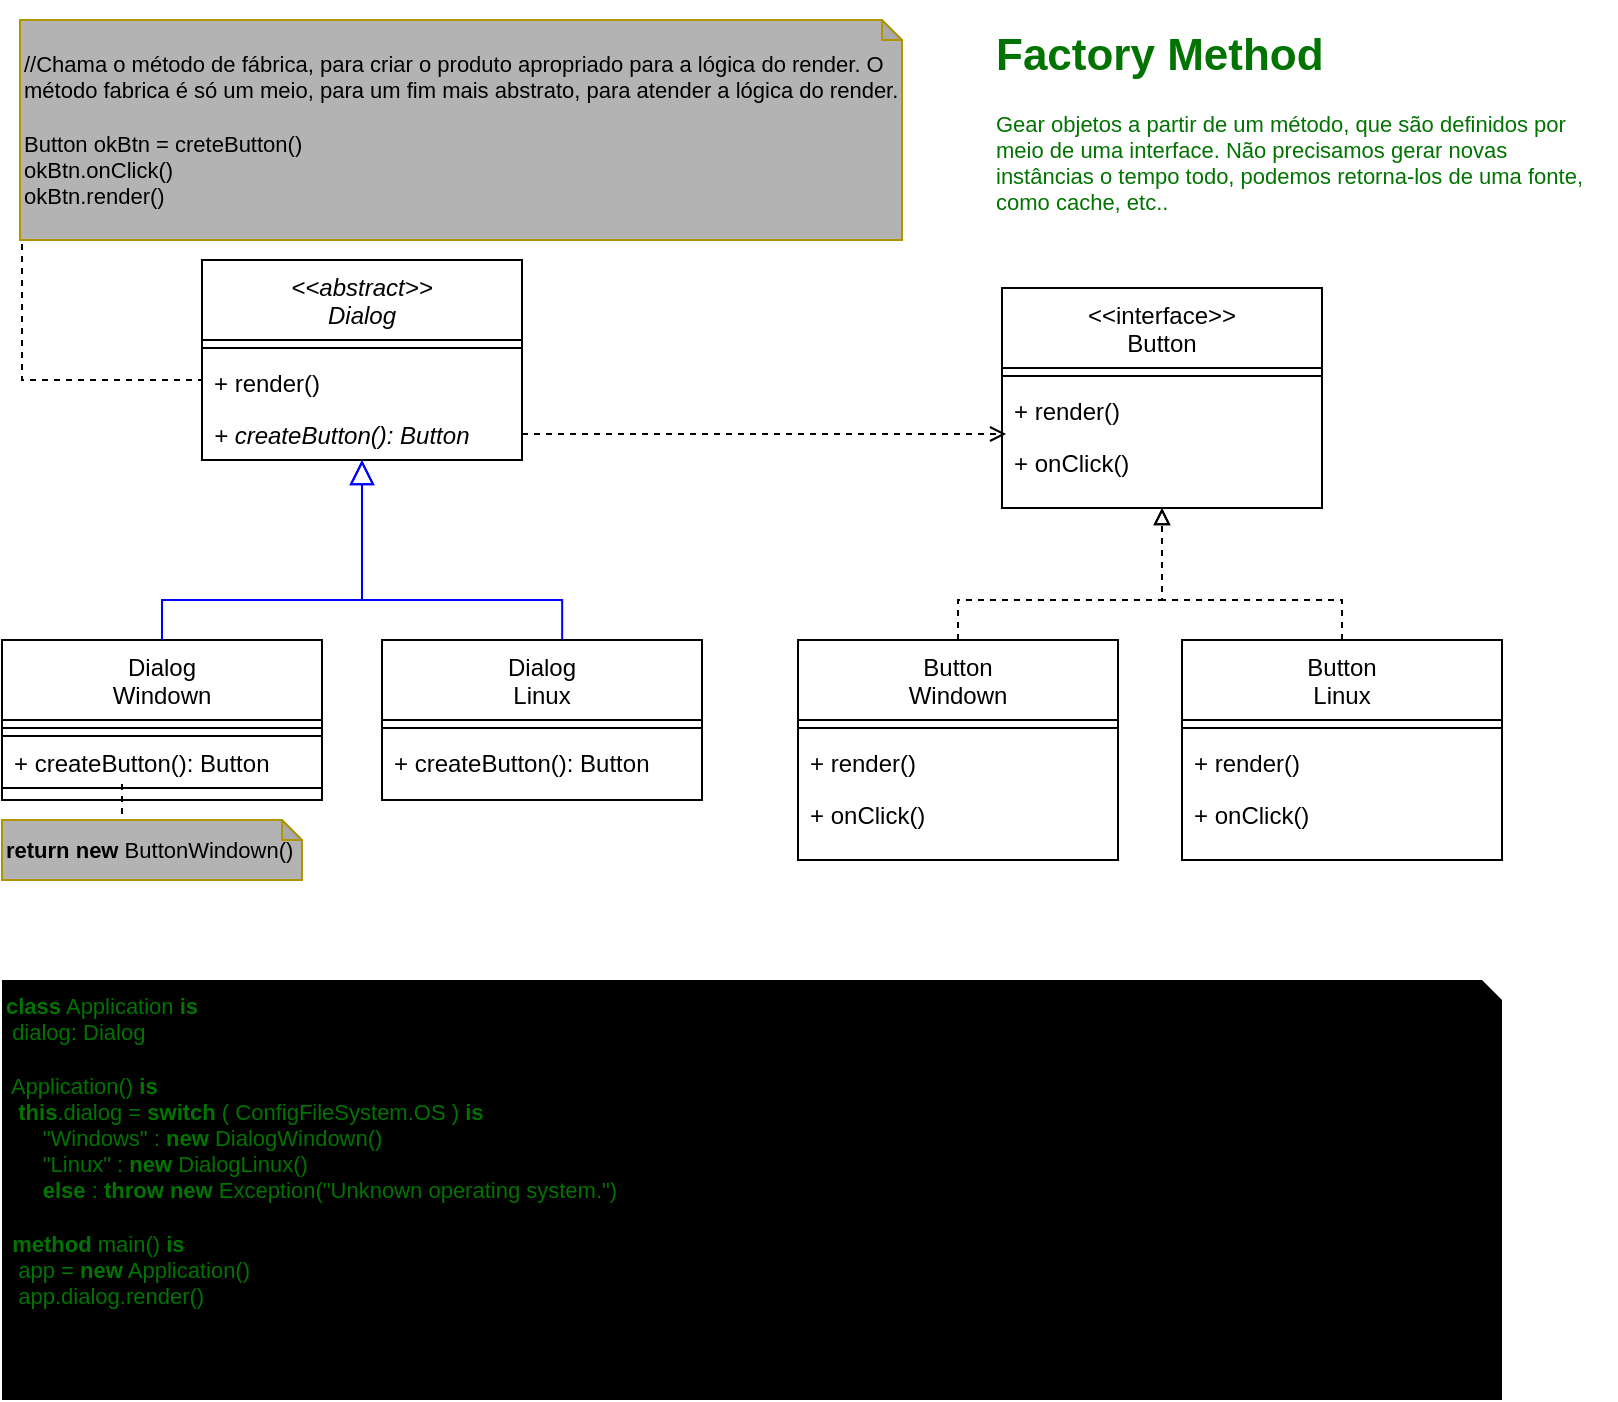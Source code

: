 <mxfile version="20.5.2" type="github" pages="3">
  <diagram id="C5RBs43oDa-KdzZeNtuy" name="Factory Method">
    <mxGraphModel dx="782" dy="1653" grid="1" gridSize="10" guides="1" tooltips="1" connect="1" arrows="1" fold="1" page="1" pageScale="1" pageWidth="827" pageHeight="1169" math="0" shadow="0">
      <root>
        <mxCell id="WIyWlLk6GJQsqaUBKTNV-0" />
        <mxCell id="WIyWlLk6GJQsqaUBKTNV-1" parent="WIyWlLk6GJQsqaUBKTNV-0" />
        <mxCell id="zkfFHV4jXpPFQw0GAbJ--0" value="&lt;&lt;abstract&gt;&gt;&#xa;Dialog" style="swimlane;fontStyle=2;align=center;verticalAlign=top;childLayout=stackLayout;horizontal=1;startSize=40;horizontalStack=0;resizeParent=1;resizeLast=0;collapsible=1;marginBottom=0;rounded=0;shadow=0;strokeWidth=1;fontColor=#000000;strokeColor=#000000;" parent="WIyWlLk6GJQsqaUBKTNV-1" vertex="1">
          <mxGeometry x="120" y="120" width="160" height="100" as="geometry">
            <mxRectangle x="230" y="140" width="160" height="26" as="alternateBounds" />
          </mxGeometry>
        </mxCell>
        <mxCell id="zkfFHV4jXpPFQw0GAbJ--4" value="" style="line;html=1;strokeWidth=1;align=left;verticalAlign=middle;spacingTop=-1;spacingLeft=3;spacingRight=3;rotatable=0;labelPosition=right;points=[];portConstraint=eastwest;fontColor=#000000;strokeColor=#000000;" parent="zkfFHV4jXpPFQw0GAbJ--0" vertex="1">
          <mxGeometry y="40" width="160" height="8" as="geometry" />
        </mxCell>
        <mxCell id="zkfFHV4jXpPFQw0GAbJ--5" value="+ render()" style="text;align=left;verticalAlign=top;spacingLeft=4;spacingRight=4;overflow=hidden;rotatable=0;points=[[0,0.5],[1,0.5]];portConstraint=eastwest;fontColor=#000000;" parent="zkfFHV4jXpPFQw0GAbJ--0" vertex="1">
          <mxGeometry y="48" width="160" height="26" as="geometry" />
        </mxCell>
        <mxCell id="k-C3hMUkvCa6fPTuD9LT-3" value="+ createButton(): Button" style="text;align=left;verticalAlign=top;spacingLeft=4;spacingRight=4;overflow=hidden;rotatable=0;points=[[0,0.5],[1,0.5]];portConstraint=eastwest;fontStyle=2;fontColor=#000000;" parent="zkfFHV4jXpPFQw0GAbJ--0" vertex="1">
          <mxGeometry y="74" width="160" height="26" as="geometry" />
        </mxCell>
        <mxCell id="zkfFHV4jXpPFQw0GAbJ--6" value="Dialog&#xa;Windown" style="swimlane;fontStyle=0;align=center;verticalAlign=top;childLayout=stackLayout;horizontal=1;startSize=40;horizontalStack=0;resizeParent=1;resizeLast=0;collapsible=1;marginBottom=0;rounded=0;shadow=0;strokeWidth=1;strokeColor=#000000;fontColor=#000000;" parent="WIyWlLk6GJQsqaUBKTNV-1" vertex="1">
          <mxGeometry x="20" y="310" width="160" height="80" as="geometry">
            <mxRectangle x="130" y="380" width="160" height="26" as="alternateBounds" />
          </mxGeometry>
        </mxCell>
        <mxCell id="zkfFHV4jXpPFQw0GAbJ--9" value="" style="line;html=1;strokeWidth=1;align=left;verticalAlign=middle;spacingTop=-1;spacingLeft=3;spacingRight=3;rotatable=0;labelPosition=right;points=[];portConstraint=eastwest;strokeColor=#000000;" parent="zkfFHV4jXpPFQw0GAbJ--6" vertex="1">
          <mxGeometry y="40" width="160" height="8" as="geometry" />
        </mxCell>
        <mxCell id="zkfFHV4jXpPFQw0GAbJ--11" value="+ createButton(): Button" style="text;align=left;verticalAlign=top;spacingLeft=4;spacingRight=4;overflow=hidden;rotatable=0;points=[[0,0.5],[1,0.5]];portConstraint=eastwest;strokeColor=#000000;fontColor=#000000;" parent="zkfFHV4jXpPFQw0GAbJ--6" vertex="1">
          <mxGeometry y="48" width="160" height="26" as="geometry" />
        </mxCell>
        <mxCell id="zkfFHV4jXpPFQw0GAbJ--12" value="" style="endArrow=block;endSize=10;endFill=0;shadow=0;strokeWidth=1;rounded=0;edgeStyle=elbowEdgeStyle;elbow=vertical;exitX=0.5;exitY=0;exitDx=0;exitDy=0;entryX=0.5;entryY=1;entryDx=0;entryDy=0;strokeColor=#0000FF;" parent="WIyWlLk6GJQsqaUBKTNV-1" source="zkfFHV4jXpPFQw0GAbJ--6" target="zkfFHV4jXpPFQw0GAbJ--0" edge="1">
          <mxGeometry width="160" relative="1" as="geometry">
            <mxPoint x="100" y="280" as="sourcePoint" />
            <mxPoint x="150" y="250" as="targetPoint" />
            <Array as="points">
              <mxPoint x="150" y="290" />
            </Array>
          </mxGeometry>
        </mxCell>
        <mxCell id="zkfFHV4jXpPFQw0GAbJ--16" value="" style="endArrow=block;endSize=10;endFill=0;shadow=0;strokeWidth=1;rounded=0;edgeStyle=elbowEdgeStyle;elbow=vertical;exitX=0.563;exitY=0;exitDx=0;exitDy=0;exitPerimeter=0;entryX=0.5;entryY=1;entryDx=0;entryDy=0;strokeColor=#0000FF;" parent="WIyWlLk6GJQsqaUBKTNV-1" source="k-C3hMUkvCa6fPTuD9LT-14" target="zkfFHV4jXpPFQw0GAbJ--0" edge="1">
          <mxGeometry width="160" relative="1" as="geometry">
            <mxPoint x="300" y="360" as="sourcePoint" />
            <mxPoint x="200" y="271" as="targetPoint" />
            <Array as="points">
              <mxPoint x="240" y="290" />
            </Array>
          </mxGeometry>
        </mxCell>
        <mxCell id="k-C3hMUkvCa6fPTuD9LT-8" value="" style="edgeStyle=orthogonalEdgeStyle;rounded=0;orthogonalLoop=1;jettySize=auto;html=1;dashed=1;endArrow=block;endFill=0;entryX=0.5;entryY=1;entryDx=0;entryDy=0;exitX=0.5;exitY=0;exitDx=0;exitDy=0;" parent="WIyWlLk6GJQsqaUBKTNV-1" source="k-C3hMUkvCa6fPTuD9LT-4" target="zkfFHV4jXpPFQw0GAbJ--17" edge="1">
          <mxGeometry relative="1" as="geometry">
            <Array as="points">
              <mxPoint x="498" y="290" />
              <mxPoint x="600" y="290" />
            </Array>
          </mxGeometry>
        </mxCell>
        <mxCell id="zkfFHV4jXpPFQw0GAbJ--17" value="&lt;&lt;interface&gt;&gt;&#xa;Button" style="swimlane;fontStyle=0;align=center;verticalAlign=top;childLayout=stackLayout;horizontal=1;startSize=40;horizontalStack=0;resizeParent=1;resizeLast=0;collapsible=1;marginBottom=0;rounded=0;shadow=0;strokeWidth=1;" parent="WIyWlLk6GJQsqaUBKTNV-1" vertex="1">
          <mxGeometry x="520" y="134" width="160" height="110" as="geometry">
            <mxRectangle x="550" y="140" width="160" height="26" as="alternateBounds" />
          </mxGeometry>
        </mxCell>
        <mxCell id="zkfFHV4jXpPFQw0GAbJ--23" value="" style="line;html=1;strokeWidth=1;align=left;verticalAlign=middle;spacingTop=-1;spacingLeft=3;spacingRight=3;rotatable=0;labelPosition=right;points=[];portConstraint=eastwest;" parent="zkfFHV4jXpPFQw0GAbJ--17" vertex="1">
          <mxGeometry y="40" width="160" height="8" as="geometry" />
        </mxCell>
        <mxCell id="zkfFHV4jXpPFQw0GAbJ--24" value="+ render()" style="text;align=left;verticalAlign=top;spacingLeft=4;spacingRight=4;overflow=hidden;rotatable=0;points=[[0,0.5],[1,0.5]];portConstraint=eastwest;" parent="zkfFHV4jXpPFQw0GAbJ--17" vertex="1">
          <mxGeometry y="48" width="160" height="26" as="geometry" />
        </mxCell>
        <mxCell id="zkfFHV4jXpPFQw0GAbJ--25" value="+ onClick()" style="text;align=left;verticalAlign=top;spacingLeft=4;spacingRight=4;overflow=hidden;rotatable=0;points=[[0,0.5],[1,0.5]];portConstraint=eastwest;" parent="zkfFHV4jXpPFQw0GAbJ--17" vertex="1">
          <mxGeometry y="74" width="160" height="26" as="geometry" />
        </mxCell>
        <mxCell id="zkfFHV4jXpPFQw0GAbJ--26" value="" style="endArrow=open;shadow=0;strokeWidth=1;rounded=0;endFill=1;edgeStyle=elbowEdgeStyle;elbow=vertical;dashed=1;exitX=1;exitY=0.5;exitDx=0;exitDy=0;entryX=0.013;entryY=0.962;entryDx=0;entryDy=0;entryPerimeter=0;" parent="WIyWlLk6GJQsqaUBKTNV-1" source="k-C3hMUkvCa6fPTuD9LT-3" target="zkfFHV4jXpPFQw0GAbJ--24" edge="1">
          <mxGeometry x="0.5" y="41" relative="1" as="geometry">
            <mxPoint x="350" y="180" as="sourcePoint" />
            <mxPoint x="470" y="210" as="targetPoint" />
            <mxPoint x="-40" y="32" as="offset" />
            <Array as="points">
              <mxPoint x="390" y="207" />
            </Array>
          </mxGeometry>
        </mxCell>
        <mxCell id="k-C3hMUkvCa6fPTuD9LT-4" value="Button&#xa;Windown" style="swimlane;fontStyle=0;align=center;verticalAlign=top;childLayout=stackLayout;horizontal=1;startSize=40;horizontalStack=0;resizeParent=1;resizeLast=0;collapsible=1;marginBottom=0;rounded=0;shadow=0;strokeWidth=1;" parent="WIyWlLk6GJQsqaUBKTNV-1" vertex="1">
          <mxGeometry x="418" y="310" width="160" height="110" as="geometry">
            <mxRectangle x="550" y="140" width="160" height="26" as="alternateBounds" />
          </mxGeometry>
        </mxCell>
        <mxCell id="k-C3hMUkvCa6fPTuD9LT-5" value="" style="line;html=1;strokeWidth=1;align=left;verticalAlign=middle;spacingTop=-1;spacingLeft=3;spacingRight=3;rotatable=0;labelPosition=right;points=[];portConstraint=eastwest;" parent="k-C3hMUkvCa6fPTuD9LT-4" vertex="1">
          <mxGeometry y="40" width="160" height="8" as="geometry" />
        </mxCell>
        <mxCell id="k-C3hMUkvCa6fPTuD9LT-6" value="+ render()" style="text;align=left;verticalAlign=top;spacingLeft=4;spacingRight=4;overflow=hidden;rotatable=0;points=[[0,0.5],[1,0.5]];portConstraint=eastwest;" parent="k-C3hMUkvCa6fPTuD9LT-4" vertex="1">
          <mxGeometry y="48" width="160" height="26" as="geometry" />
        </mxCell>
        <mxCell id="k-C3hMUkvCa6fPTuD9LT-7" value="+ onClick()" style="text;align=left;verticalAlign=top;spacingLeft=4;spacingRight=4;overflow=hidden;rotatable=0;points=[[0,0.5],[1,0.5]];portConstraint=eastwest;" parent="k-C3hMUkvCa6fPTuD9LT-4" vertex="1">
          <mxGeometry y="74" width="160" height="26" as="geometry" />
        </mxCell>
        <mxCell id="k-C3hMUkvCa6fPTuD9LT-13" style="edgeStyle=orthogonalEdgeStyle;rounded=0;orthogonalLoop=1;jettySize=auto;html=1;entryX=0.5;entryY=1;entryDx=0;entryDy=0;dashed=1;endArrow=block;endFill=0;" parent="WIyWlLk6GJQsqaUBKTNV-1" source="k-C3hMUkvCa6fPTuD9LT-9" target="zkfFHV4jXpPFQw0GAbJ--17" edge="1">
          <mxGeometry relative="1" as="geometry">
            <Array as="points">
              <mxPoint x="690" y="290" />
              <mxPoint x="600" y="290" />
            </Array>
          </mxGeometry>
        </mxCell>
        <mxCell id="k-C3hMUkvCa6fPTuD9LT-9" value="Button&#xa;Linux" style="swimlane;fontStyle=0;align=center;verticalAlign=top;childLayout=stackLayout;horizontal=1;startSize=40;horizontalStack=0;resizeParent=1;resizeLast=0;collapsible=1;marginBottom=0;rounded=0;shadow=0;strokeWidth=1;" parent="WIyWlLk6GJQsqaUBKTNV-1" vertex="1">
          <mxGeometry x="610" y="310" width="160" height="110" as="geometry">
            <mxRectangle x="550" y="140" width="160" height="26" as="alternateBounds" />
          </mxGeometry>
        </mxCell>
        <mxCell id="k-C3hMUkvCa6fPTuD9LT-10" value="" style="line;html=1;strokeWidth=1;align=left;verticalAlign=middle;spacingTop=-1;spacingLeft=3;spacingRight=3;rotatable=0;labelPosition=right;points=[];portConstraint=eastwest;" parent="k-C3hMUkvCa6fPTuD9LT-9" vertex="1">
          <mxGeometry y="40" width="160" height="8" as="geometry" />
        </mxCell>
        <mxCell id="k-C3hMUkvCa6fPTuD9LT-11" value="+ render()" style="text;align=left;verticalAlign=top;spacingLeft=4;spacingRight=4;overflow=hidden;rotatable=0;points=[[0,0.5],[1,0.5]];portConstraint=eastwest;" parent="k-C3hMUkvCa6fPTuD9LT-9" vertex="1">
          <mxGeometry y="48" width="160" height="26" as="geometry" />
        </mxCell>
        <mxCell id="k-C3hMUkvCa6fPTuD9LT-12" value="+ onClick()" style="text;align=left;verticalAlign=top;spacingLeft=4;spacingRight=4;overflow=hidden;rotatable=0;points=[[0,0.5],[1,0.5]];portConstraint=eastwest;" parent="k-C3hMUkvCa6fPTuD9LT-9" vertex="1">
          <mxGeometry y="74" width="160" height="26" as="geometry" />
        </mxCell>
        <mxCell id="k-C3hMUkvCa6fPTuD9LT-14" value="Dialog&#xa;Linux" style="swimlane;fontStyle=0;align=center;verticalAlign=top;childLayout=stackLayout;horizontal=1;startSize=40;horizontalStack=0;resizeParent=1;resizeLast=0;collapsible=1;marginBottom=0;rounded=0;shadow=0;strokeWidth=1;strokeColor=#000000;fontColor=#000000;" parent="WIyWlLk6GJQsqaUBKTNV-1" vertex="1">
          <mxGeometry x="210" y="310" width="160" height="80" as="geometry">
            <mxRectangle x="130" y="380" width="160" height="26" as="alternateBounds" />
          </mxGeometry>
        </mxCell>
        <mxCell id="k-C3hMUkvCa6fPTuD9LT-15" value="" style="line;html=1;strokeWidth=1;align=left;verticalAlign=middle;spacingTop=-1;spacingLeft=3;spacingRight=3;rotatable=0;labelPosition=right;points=[];portConstraint=eastwest;strokeColor=#000000;" parent="k-C3hMUkvCa6fPTuD9LT-14" vertex="1">
          <mxGeometry y="40" width="160" height="8" as="geometry" />
        </mxCell>
        <mxCell id="k-C3hMUkvCa6fPTuD9LT-16" value="+ createButton(): Button" style="text;align=left;verticalAlign=top;spacingLeft=4;spacingRight=4;overflow=hidden;rotatable=0;points=[[0,0.5],[1,0.5]];portConstraint=eastwest;fontColor=#000000;" parent="k-C3hMUkvCa6fPTuD9LT-14" vertex="1">
          <mxGeometry y="48" width="160" height="26" as="geometry" />
        </mxCell>
        <mxCell id="4-g5KckkrZ230mikaVaq-2" style="edgeStyle=orthogonalEdgeStyle;rounded=0;orthogonalLoop=1;jettySize=auto;html=1;exitX=0.5;exitY=0;exitDx=0;exitDy=0;exitPerimeter=0;entryX=0.375;entryY=0.846;entryDx=0;entryDy=0;entryPerimeter=0;dashed=1;fontSize=11;fontColor=#F0E89C;endArrow=none;endFill=0;" parent="WIyWlLk6GJQsqaUBKTNV-1" source="4-g5KckkrZ230mikaVaq-1" target="zkfFHV4jXpPFQw0GAbJ--11" edge="1">
          <mxGeometry relative="1" as="geometry" />
        </mxCell>
        <mxCell id="4-g5KckkrZ230mikaVaq-1" value="&lt;b&gt;return&lt;/b&gt; &lt;b&gt;new&lt;/b&gt; ButtonWindown()" style="shape=note;whiteSpace=wrap;html=1;backgroundOutline=1;darkOpacity=0.05;align=left;fontSize=11;size=10;fillColor=#B3B3B3;fontColor=#000000;strokeColor=#B09500;" parent="WIyWlLk6GJQsqaUBKTNV-1" vertex="1">
          <mxGeometry x="20" y="400" width="150" height="30" as="geometry" />
        </mxCell>
        <mxCell id="4-g5KckkrZ230mikaVaq-3" value="//Chama o método de fábrica, para criar o produto apropriado para a lógica do render. O método fabrica é só um meio, para um fim mais abstrato, para atender a lógica do render.&lt;br&gt;&lt;br&gt;Button okBtn = creteButton()&lt;br&gt;okBtn.onClick()&lt;br&gt;okBtn.render()" style="shape=note;whiteSpace=wrap;html=1;backgroundOutline=1;darkOpacity=0.05;align=left;fontSize=11;size=10;fillColor=#B3B3B3;fontColor=#000000;strokeColor=#B09500;" parent="WIyWlLk6GJQsqaUBKTNV-1" vertex="1">
          <mxGeometry x="29" width="441" height="110" as="geometry" />
        </mxCell>
        <mxCell id="4-g5KckkrZ230mikaVaq-4" style="edgeStyle=orthogonalEdgeStyle;rounded=0;orthogonalLoop=1;jettySize=auto;html=1;dashed=1;fontSize=11;fontColor=#F0E89C;endArrow=none;endFill=0;entryX=0;entryY=1;entryDx=0;entryDy=0;entryPerimeter=0;exitX=0;exitY=0.5;exitDx=0;exitDy=0;" parent="WIyWlLk6GJQsqaUBKTNV-1" source="zkfFHV4jXpPFQw0GAbJ--5" target="4-g5KckkrZ230mikaVaq-3" edge="1">
          <mxGeometry relative="1" as="geometry">
            <mxPoint x="60" y="180" as="sourcePoint" />
            <mxPoint x="40" y="120" as="targetPoint" />
            <Array as="points">
              <mxPoint x="120" y="180" />
              <mxPoint x="30" y="180" />
            </Array>
          </mxGeometry>
        </mxCell>
        <mxCell id="4-g5KckkrZ230mikaVaq-5" value="&lt;font color=&quot;#007300&quot;&gt;&lt;b&gt;class&lt;/b&gt; Application &lt;b&gt;is&lt;/b&gt;&lt;br&gt;&lt;span style=&quot;white-space: pre;&quot;&gt; &lt;/span&gt;dialog: Dialog&lt;br&gt;&lt;br&gt;&lt;span style=&quot;white-space: pre;&quot;&gt; &lt;/span&gt;Application()&amp;nbsp;&lt;b&gt;is&lt;/b&gt;&lt;br&gt;&lt;span style=&quot;white-space: pre;&quot;&gt; &lt;/span&gt;&lt;span style=&quot;white-space: pre;&quot;&gt; &lt;/span&gt;&lt;b&gt;this&lt;/b&gt;.dialog = &lt;b&gt;switch&lt;/b&gt; ( ConfigFileSystem.OS ) &lt;b&gt;is&lt;/b&gt;&lt;br&gt;&lt;span style=&quot;white-space: pre;&quot;&gt; &lt;/span&gt;&lt;span style=&quot;white-space: pre;&quot;&gt; &lt;/span&gt;&lt;span style=&quot;white-space: pre;&quot;&gt; &lt;span style=&quot;white-space: pre;&quot;&gt; &lt;/span&gt;&lt;span style=&quot;white-space: pre;&quot;&gt; &lt;span style=&quot;white-space: pre;&quot;&gt; &lt;/span&gt;&lt;/span&gt;&lt;/span&gt;&quot;Windows&quot; : &lt;b&gt;new&lt;/b&gt; DialogWindown()&lt;br&gt;&lt;span style=&quot;white-space: pre;&quot;&gt; &lt;/span&gt;&lt;span style=&quot;white-space: pre;&quot;&gt; &lt;/span&gt;&lt;span style=&quot;white-space: pre;&quot;&gt; &lt;span style=&quot;white-space: pre;&quot;&gt; &lt;/span&gt;&lt;span style=&quot;white-space: pre;&quot;&gt; &lt;span style=&quot;white-space: pre;&quot;&gt; &lt;/span&gt;&lt;/span&gt;&lt;/span&gt;&quot;Linux&quot; : &lt;b&gt;new&lt;/b&gt; DialogLinux()&lt;br&gt;&lt;span style=&quot;white-space: pre;&quot;&gt; &lt;/span&gt;&lt;span style=&quot;white-space: pre;&quot;&gt; &lt;/span&gt;&lt;span style=&quot;white-space: pre;&quot;&gt; &lt;span style=&quot;white-space: pre;&quot;&gt; &lt;/span&gt;&lt;span style=&quot;white-space: pre;&quot;&gt; &lt;span style=&quot;white-space: pre;&quot;&gt; &lt;/span&gt;&lt;/span&gt;&lt;/span&gt;&lt;b&gt;else&lt;/b&gt; : &lt;b&gt;throw new&lt;/b&gt; Exception(&quot;Unknown operating system.&quot;)&lt;br&gt;&lt;span style=&quot;white-space: pre;&quot;&gt; &lt;/span&gt;&lt;br&gt;&lt;span style=&quot;white-space: pre;&quot;&gt; &lt;/span&gt;&lt;b&gt;method&lt;/b&gt; main() &lt;b&gt;is&lt;/b&gt;&lt;br&gt;&lt;span style=&quot;white-space: pre;&quot;&gt; &lt;/span&gt;&lt;span style=&quot;white-space: pre;&quot;&gt; &lt;/span&gt;app = &lt;b&gt;new&lt;/b&gt; Application()&lt;br&gt;&lt;span style=&quot;white-space: pre;&quot;&gt; &lt;/span&gt;&lt;span style=&quot;white-space: pre;&quot;&gt; &lt;/span&gt;app.dialog.render()&lt;br&gt;&lt;br&gt;&lt;/font&gt;" style="shape=note;whiteSpace=wrap;html=1;backgroundOutline=1;darkOpacity=0.05;align=left;fontSize=11;size=10;fillColor=#000000;fontColor=#000000;strokeColor=none;verticalAlign=top;" parent="WIyWlLk6GJQsqaUBKTNV-1" vertex="1">
          <mxGeometry x="20" y="480" width="750" height="210" as="geometry" />
        </mxCell>
        <mxCell id="aQSBk3LIoLAffi5T2jlN-0" value="&lt;h1&gt;Factory Method&lt;/h1&gt;&lt;p&gt;Gear objetos a partir de um método, que são definidos por meio de uma interface. Não precisamos gerar novas instâncias o tempo todo, podemos retorna-los de uma fonte, como cache, etc..&lt;/p&gt;" style="text;html=1;strokeColor=none;fillColor=none;spacing=5;spacingTop=-20;whiteSpace=wrap;overflow=hidden;rounded=0;fontSize=11;fontColor=#007300;" parent="WIyWlLk6GJQsqaUBKTNV-1" vertex="1">
          <mxGeometry x="512" width="315" height="120" as="geometry" />
        </mxCell>
      </root>
    </mxGraphModel>
  </diagram>
  <diagram id="BomtLqVlqRJRR5CAD61R" name="Abstract Factory">
    <mxGraphModel dx="1234" dy="518" grid="1" gridSize="10" guides="1" tooltips="1" connect="1" arrows="1" fold="1" page="1" pageScale="1" pageWidth="827" pageHeight="1169" math="0" shadow="0">
      <root>
        <mxCell id="0" />
        <mxCell id="1" parent="0" />
        <mxCell id="tleChEqnYoVJlQqiPh8k-5" value="" style="edgeStyle=orthogonalEdgeStyle;rounded=0;orthogonalLoop=1;jettySize=auto;html=1;dashed=1;strokeColor=#0000FF;fontSize=11;fontColor=#000000;endArrow=none;endFill=0;startArrow=block;startFill=0;" parent="1" source="zZGIEH45paqE8WZlSoHH-1" target="tleChEqnYoVJlQqiPh8k-1" edge="1">
          <mxGeometry relative="1" as="geometry" />
        </mxCell>
        <mxCell id="zZGIEH45paqE8WZlSoHH-1" value="&lt;&lt;interface&gt;&gt;&#xa;GUIFactory" style="swimlane;fontStyle=0;align=center;verticalAlign=top;childLayout=stackLayout;horizontal=1;startSize=40;horizontalStack=0;resizeParent=1;resizeLast=0;collapsible=1;marginBottom=0;rounded=0;shadow=0;strokeWidth=1;fontColor=#000000;strokeColor=#000000;" parent="1" vertex="1">
          <mxGeometry x="740" y="180" width="190" height="110" as="geometry">
            <mxRectangle x="550" y="140" width="160" height="26" as="alternateBounds" />
          </mxGeometry>
        </mxCell>
        <mxCell id="zZGIEH45paqE8WZlSoHH-2" value="" style="line;html=1;strokeWidth=1;align=left;verticalAlign=middle;spacingTop=-1;spacingLeft=3;spacingRight=3;rotatable=0;labelPosition=right;points=[];portConstraint=eastwest;strokeColor=#000000;fontColor=#000000;" parent="zZGIEH45paqE8WZlSoHH-1" vertex="1">
          <mxGeometry y="40" width="190" height="8" as="geometry" />
        </mxCell>
        <mxCell id="zZGIEH45paqE8WZlSoHH-3" value="+ createButton(): Button" style="text;align=left;verticalAlign=top;spacingLeft=4;spacingRight=4;overflow=hidden;rotatable=0;points=[[0,0.5],[1,0.5]];portConstraint=eastwest;fontColor=#000000;strokeColor=#000000;" parent="zZGIEH45paqE8WZlSoHH-1" vertex="1">
          <mxGeometry y="48" width="190" height="26" as="geometry" />
        </mxCell>
        <mxCell id="zZGIEH45paqE8WZlSoHH-4" value="+ createCheckbox(): Checkbox" style="text;align=left;verticalAlign=top;spacingLeft=4;spacingRight=4;overflow=hidden;rotatable=0;points=[[0,0.5],[1,0.5]];portConstraint=eastwest;fontColor=#000000;strokeColor=#000000;" parent="zZGIEH45paqE8WZlSoHH-1" vertex="1">
          <mxGeometry y="74" width="190" height="26" as="geometry" />
        </mxCell>
        <mxCell id="tleChEqnYoVJlQqiPh8k-1" value="WindownFactory" style="swimlane;fontStyle=0;align=center;verticalAlign=top;childLayout=stackLayout;horizontal=1;startSize=40;horizontalStack=0;resizeParent=1;resizeLast=0;collapsible=1;marginBottom=0;rounded=0;shadow=0;strokeWidth=1;strokeColor=#000000;fontColor=#000000;" parent="1" vertex="1">
          <mxGeometry x="637" y="380" width="190" height="110" as="geometry">
            <mxRectangle x="550" y="140" width="160" height="26" as="alternateBounds" />
          </mxGeometry>
        </mxCell>
        <mxCell id="tleChEqnYoVJlQqiPh8k-2" value="" style="line;html=1;strokeWidth=1;align=left;verticalAlign=middle;spacingTop=-1;spacingLeft=3;spacingRight=3;rotatable=0;labelPosition=right;points=[];portConstraint=eastwest;strokeColor=#000000;fontColor=#000000;" parent="tleChEqnYoVJlQqiPh8k-1" vertex="1">
          <mxGeometry y="40" width="190" height="8" as="geometry" />
        </mxCell>
        <mxCell id="tleChEqnYoVJlQqiPh8k-3" value="+ createButton(): Button" style="text;align=left;verticalAlign=top;spacingLeft=4;spacingRight=4;overflow=hidden;rotatable=0;points=[[0,0.5],[1,0.5]];portConstraint=eastwest;fontColor=#000000;strokeColor=#000000;" parent="tleChEqnYoVJlQqiPh8k-1" vertex="1">
          <mxGeometry y="48" width="190" height="26" as="geometry" />
        </mxCell>
        <mxCell id="tleChEqnYoVJlQqiPh8k-4" value="+ createCheckbox(): Checkbox" style="text;align=left;verticalAlign=top;spacingLeft=4;spacingRight=4;overflow=hidden;rotatable=0;points=[[0,0.5],[1,0.5]];portConstraint=eastwest;fontColor=#000000;strokeColor=#000000;" parent="tleChEqnYoVJlQqiPh8k-1" vertex="1">
          <mxGeometry y="74" width="190" height="26" as="geometry" />
        </mxCell>
        <mxCell id="tleChEqnYoVJlQqiPh8k-14" value="" style="edgeStyle=orthogonalEdgeStyle;rounded=0;orthogonalLoop=1;jettySize=auto;html=1;strokeColor=#000000;fontSize=11;fontColor=#000000;startArrow=block;startFill=0;endArrow=none;endFill=0;" parent="1" source="tleChEqnYoVJlQqiPh8k-6" target="tleChEqnYoVJlQqiPh8k-12" edge="1">
          <mxGeometry relative="1" as="geometry" />
        </mxCell>
        <mxCell id="tleChEqnYoVJlQqiPh8k-6" value="&lt;&lt;abstract&gt;&gt;&#xa;Button" style="swimlane;fontStyle=2;align=center;verticalAlign=top;childLayout=stackLayout;horizontal=1;startSize=40;horizontalStack=0;resizeParent=1;resizeLast=0;collapsible=1;marginBottom=0;rounded=0;shadow=0;strokeWidth=1;strokeColor=#000000;fontColor=#000000;" parent="1" vertex="1">
          <mxGeometry x="90" y="290" width="100" height="48" as="geometry">
            <mxRectangle x="550" y="140" width="160" height="26" as="alternateBounds" />
          </mxGeometry>
        </mxCell>
        <mxCell id="tleChEqnYoVJlQqiPh8k-7" value="" style="line;html=1;strokeWidth=1;align=left;verticalAlign=middle;spacingTop=-1;spacingLeft=3;spacingRight=3;rotatable=0;labelPosition=right;points=[];portConstraint=eastwest;strokeColor=#000000;fontColor=#000000;" parent="tleChEqnYoVJlQqiPh8k-6" vertex="1">
          <mxGeometry y="40" width="100" height="8" as="geometry" />
        </mxCell>
        <mxCell id="tleChEqnYoVJlQqiPh8k-17" value="" style="edgeStyle=orthogonalEdgeStyle;rounded=0;orthogonalLoop=1;jettySize=auto;html=1;strokeColor=#000000;fontSize=11;fontColor=#000000;startArrow=block;startFill=0;endArrow=none;endFill=0;exitX=0.5;exitY=1;exitDx=0;exitDy=0;entryX=0.5;entryY=0;entryDx=0;entryDy=0;" parent="1" source="tleChEqnYoVJlQqiPh8k-10" target="tleChEqnYoVJlQqiPh8k-15" edge="1">
          <mxGeometry relative="1" as="geometry">
            <mxPoint x="417" y="380" as="sourcePoint" />
            <mxPoint x="371" y="420" as="targetPoint" />
          </mxGeometry>
        </mxCell>
        <mxCell id="tleChEqnYoVJlQqiPh8k-10" value="&lt;&lt;abstract&gt;&gt;&#xa;Checkbox" style="swimlane;fontStyle=2;align=center;verticalAlign=top;childLayout=stackLayout;horizontal=1;startSize=40;horizontalStack=0;resizeParent=1;resizeLast=0;collapsible=1;marginBottom=0;rounded=0;shadow=0;strokeWidth=1;strokeColor=#000000;fontColor=#000000;" parent="1" vertex="1">
          <mxGeometry x="401" y="290" width="100" height="48" as="geometry">
            <mxRectangle x="550" y="140" width="160" height="26" as="alternateBounds" />
          </mxGeometry>
        </mxCell>
        <mxCell id="tleChEqnYoVJlQqiPh8k-11" value="" style="line;html=1;strokeWidth=1;align=left;verticalAlign=middle;spacingTop=-1;spacingLeft=3;spacingRight=3;rotatable=0;labelPosition=right;points=[];portConstraint=eastwest;strokeColor=#000000;fontColor=#000000;" parent="tleChEqnYoVJlQqiPh8k-10" vertex="1">
          <mxGeometry y="40" width="100" height="8" as="geometry" />
        </mxCell>
        <mxCell id="tleChEqnYoVJlQqiPh8k-12" value="WindownButton" style="swimlane;fontStyle=0;align=center;verticalAlign=top;childLayout=stackLayout;horizontal=1;startSize=30;horizontalStack=0;resizeParent=1;resizeLast=0;collapsible=1;marginBottom=0;rounded=0;shadow=0;strokeWidth=1;strokeColor=#000000;fontColor=#000000;" parent="1" vertex="1">
          <mxGeometry x="10" y="420" width="120" height="40" as="geometry">
            <mxRectangle x="550" y="140" width="160" height="26" as="alternateBounds" />
          </mxGeometry>
        </mxCell>
        <mxCell id="tleChEqnYoVJlQqiPh8k-13" value="" style="line;html=1;strokeWidth=1;align=left;verticalAlign=middle;spacingTop=-1;spacingLeft=3;spacingRight=3;rotatable=0;labelPosition=right;points=[];portConstraint=eastwest;strokeColor=#000000;fontColor=#000000;" parent="tleChEqnYoVJlQqiPh8k-12" vertex="1">
          <mxGeometry y="30" width="120" height="8" as="geometry" />
        </mxCell>
        <mxCell id="tleChEqnYoVJlQqiPh8k-15" value="WindownCheckbox" style="swimlane;fontStyle=0;align=center;verticalAlign=top;childLayout=stackLayout;horizontal=1;startSize=30;horizontalStack=0;resizeParent=1;resizeLast=0;collapsible=1;marginBottom=0;rounded=0;shadow=0;strokeWidth=1;strokeColor=#000000;fontColor=#000000;" parent="1" vertex="1">
          <mxGeometry x="290" y="420" width="140" height="40" as="geometry">
            <mxRectangle x="550" y="140" width="160" height="26" as="alternateBounds" />
          </mxGeometry>
        </mxCell>
        <mxCell id="tleChEqnYoVJlQqiPh8k-16" value="" style="line;html=1;strokeWidth=1;align=left;verticalAlign=middle;spacingTop=-1;spacingLeft=3;spacingRight=3;rotatable=0;labelPosition=right;points=[];portConstraint=eastwest;strokeColor=#000000;fontColor=#000000;" parent="tleChEqnYoVJlQqiPh8k-15" vertex="1">
          <mxGeometry y="30" width="140" height="8" as="geometry" />
        </mxCell>
        <mxCell id="tleChEqnYoVJlQqiPh8k-18" value="" style="edgeStyle=orthogonalEdgeStyle;rounded=0;orthogonalLoop=1;jettySize=auto;html=1;dashed=1;strokeColor=#000000;fontSize=11;fontColor=#000000;endArrow=open;endFill=0;startArrow=none;startFill=0;entryX=0.75;entryY=0;entryDx=0;entryDy=0;exitX=0;exitY=0.5;exitDx=0;exitDy=0;" parent="1" source="zZGIEH45paqE8WZlSoHH-4" target="tleChEqnYoVJlQqiPh8k-10" edge="1">
          <mxGeometry relative="1" as="geometry">
            <mxPoint x="690" y="260" as="sourcePoint" />
            <mxPoint x="562" y="370" as="targetPoint" />
          </mxGeometry>
        </mxCell>
        <mxCell id="tleChEqnYoVJlQqiPh8k-19" value="" style="edgeStyle=orthogonalEdgeStyle;rounded=0;orthogonalLoop=1;jettySize=auto;html=1;dashed=1;strokeColor=#000000;fontSize=11;fontColor=#000000;endArrow=open;endFill=0;startArrow=none;startFill=0;entryX=0.75;entryY=0;entryDx=0;entryDy=0;exitX=0;exitY=0.5;exitDx=0;exitDy=0;" parent="1" source="zZGIEH45paqE8WZlSoHH-3" target="tleChEqnYoVJlQqiPh8k-6" edge="1">
          <mxGeometry relative="1" as="geometry">
            <mxPoint x="370" y="267" as="sourcePoint" />
            <mxPoint x="275" y="300" as="targetPoint" />
          </mxGeometry>
        </mxCell>
        <mxCell id="tleChEqnYoVJlQqiPh8k-20" value="LinuxCheckbox" style="swimlane;fontStyle=0;align=center;verticalAlign=top;childLayout=stackLayout;horizontal=1;startSize=30;horizontalStack=0;resizeParent=1;resizeLast=0;collapsible=1;marginBottom=0;rounded=0;shadow=0;strokeWidth=1;strokeColor=#000000;fontColor=#000000;" parent="1" vertex="1">
          <mxGeometry x="451" y="420" width="140" height="40" as="geometry">
            <mxRectangle x="550" y="140" width="160" height="26" as="alternateBounds" />
          </mxGeometry>
        </mxCell>
        <mxCell id="tleChEqnYoVJlQqiPh8k-21" value="" style="line;html=1;strokeWidth=1;align=left;verticalAlign=middle;spacingTop=-1;spacingLeft=3;spacingRight=3;rotatable=0;labelPosition=right;points=[];portConstraint=eastwest;strokeColor=#000000;fontColor=#000000;" parent="tleChEqnYoVJlQqiPh8k-20" vertex="1">
          <mxGeometry y="30" width="140" height="8" as="geometry" />
        </mxCell>
        <mxCell id="tleChEqnYoVJlQqiPh8k-22" value="" style="edgeStyle=orthogonalEdgeStyle;rounded=0;orthogonalLoop=1;jettySize=auto;html=1;strokeColor=#000000;fontSize=11;fontColor=#000000;startArrow=block;startFill=0;endArrow=none;endFill=0;exitX=0.5;exitY=1;exitDx=0;exitDy=0;entryX=0.5;entryY=0;entryDx=0;entryDy=0;" parent="1" source="tleChEqnYoVJlQqiPh8k-10" target="tleChEqnYoVJlQqiPh8k-20" edge="1">
          <mxGeometry relative="1" as="geometry">
            <mxPoint x="381" y="348" as="sourcePoint" />
            <mxPoint x="381" y="430" as="targetPoint" />
          </mxGeometry>
        </mxCell>
        <mxCell id="tleChEqnYoVJlQqiPh8k-23" value="LinuxButton" style="swimlane;fontStyle=0;align=center;verticalAlign=top;childLayout=stackLayout;horizontal=1;startSize=30;horizontalStack=0;resizeParent=1;resizeLast=0;collapsible=1;marginBottom=0;rounded=0;shadow=0;strokeWidth=1;strokeColor=#000000;fontColor=#000000;" parent="1" vertex="1">
          <mxGeometry x="150" y="420" width="120" height="40" as="geometry">
            <mxRectangle x="550" y="140" width="160" height="26" as="alternateBounds" />
          </mxGeometry>
        </mxCell>
        <mxCell id="tleChEqnYoVJlQqiPh8k-24" value="" style="line;html=1;strokeWidth=1;align=left;verticalAlign=middle;spacingTop=-1;spacingLeft=3;spacingRight=3;rotatable=0;labelPosition=right;points=[];portConstraint=eastwest;strokeColor=#000000;fontColor=#000000;" parent="tleChEqnYoVJlQqiPh8k-23" vertex="1">
          <mxGeometry y="30" width="120" height="8" as="geometry" />
        </mxCell>
        <mxCell id="tleChEqnYoVJlQqiPh8k-25" value="" style="edgeStyle=orthogonalEdgeStyle;rounded=0;orthogonalLoop=1;jettySize=auto;html=1;strokeColor=#000000;fontSize=11;fontColor=#000000;startArrow=block;startFill=0;endArrow=none;endFill=0;entryX=0.5;entryY=0;entryDx=0;entryDy=0;exitX=0.5;exitY=1;exitDx=0;exitDy=0;" parent="1" source="tleChEqnYoVJlQqiPh8k-6" target="tleChEqnYoVJlQqiPh8k-23" edge="1">
          <mxGeometry relative="1" as="geometry">
            <mxPoint x="110" y="348" as="sourcePoint" />
            <mxPoint x="80" y="430" as="targetPoint" />
          </mxGeometry>
        </mxCell>
        <mxCell id="lU3c3ebyKBskg7ODC_VG-1" value="&lt;b&gt;class&lt;/b&gt;&amp;nbsp;WindownFactory&lt;b&gt;&amp;nbsp;is&lt;/b&gt;&lt;br&gt;&lt;span style=&quot;white-space: pre;&quot;&gt; &lt;/span&gt;&lt;b&gt;method&lt;/b&gt;&amp;nbsp;createButton(): Button &lt;b&gt;is&lt;br&gt;&lt;span style=&quot;white-space: pre;&quot;&gt; &lt;/span&gt;&lt;span style=&quot;white-space: pre;&quot;&gt; &lt;/span&gt;return new&amp;nbsp;&lt;/b&gt;WindownButton()&lt;br&gt;&lt;span style=&quot;white-space: pre;&quot;&gt; &lt;/span&gt;&lt;b&gt;method&lt;/b&gt;&amp;nbsp;createCheckbox(): Checkbox&lt;b&gt;&amp;nbsp;is&lt;br&gt;&lt;span style=&quot;white-space: pre;&quot;&gt; &lt;/span&gt;&lt;span style=&quot;white-space: pre;&quot;&gt; &lt;/span&gt;return new &lt;/b&gt;WindownCheckbox()" style="shape=note;whiteSpace=wrap;html=1;backgroundOutline=1;darkOpacity=0.05;align=left;fontSize=11;size=10;fillColor=#B3B3B3;fontColor=#000000;strokeColor=#000000;verticalAlign=top;" parent="1" vertex="1">
          <mxGeometry x="580" y="500" width="230" height="90" as="geometry" />
        </mxCell>
        <mxCell id="lU3c3ebyKBskg7ODC_VG-2" value="" style="endArrow=none;dashed=1;endFill=0;endSize=12;html=1;rounded=0;strokeColor=#000000;fontSize=11;fontColor=#000000;entryX=0;entryY=0.25;entryDx=0;entryDy=0;exitX=0;exitY=0;exitDx=0;exitDy=0;exitPerimeter=0;" parent="1" source="lU3c3ebyKBskg7ODC_VG-1" target="tleChEqnYoVJlQqiPh8k-1" edge="1">
          <mxGeometry width="160" relative="1" as="geometry">
            <mxPoint x="451" y="510" as="sourcePoint" />
            <mxPoint x="611" y="510" as="targetPoint" />
            <Array as="points">
              <mxPoint x="610" y="500" />
              <mxPoint x="610" y="408" />
            </Array>
          </mxGeometry>
        </mxCell>
        <mxCell id="lU3c3ebyKBskg7ODC_VG-5" value="LinuxFactory" style="swimlane;fontStyle=0;align=center;verticalAlign=top;childLayout=stackLayout;horizontal=1;startSize=40;horizontalStack=0;resizeParent=1;resizeLast=0;collapsible=1;marginBottom=0;rounded=0;shadow=0;strokeWidth=1;strokeColor=#000000;fontColor=#000000;" parent="1" vertex="1">
          <mxGeometry x="850" y="380" width="190" height="110" as="geometry">
            <mxRectangle x="550" y="140" width="160" height="26" as="alternateBounds" />
          </mxGeometry>
        </mxCell>
        <mxCell id="lU3c3ebyKBskg7ODC_VG-6" value="" style="line;html=1;strokeWidth=1;align=left;verticalAlign=middle;spacingTop=-1;spacingLeft=3;spacingRight=3;rotatable=0;labelPosition=right;points=[];portConstraint=eastwest;strokeColor=#000000;fontColor=#000000;" parent="lU3c3ebyKBskg7ODC_VG-5" vertex="1">
          <mxGeometry y="40" width="190" height="8" as="geometry" />
        </mxCell>
        <mxCell id="lU3c3ebyKBskg7ODC_VG-7" value="+ createButton(): Button" style="text;align=left;verticalAlign=top;spacingLeft=4;spacingRight=4;overflow=hidden;rotatable=0;points=[[0,0.5],[1,0.5]];portConstraint=eastwest;fontColor=#000000;strokeColor=#000000;" parent="lU3c3ebyKBskg7ODC_VG-5" vertex="1">
          <mxGeometry y="48" width="190" height="26" as="geometry" />
        </mxCell>
        <mxCell id="lU3c3ebyKBskg7ODC_VG-8" value="+ createCheckbox(): Checkbox" style="text;align=left;verticalAlign=top;spacingLeft=4;spacingRight=4;overflow=hidden;rotatable=0;points=[[0,0.5],[1,0.5]];portConstraint=eastwest;fontColor=#000000;strokeColor=#000000;" parent="lU3c3ebyKBskg7ODC_VG-5" vertex="1">
          <mxGeometry y="74" width="190" height="26" as="geometry" />
        </mxCell>
        <mxCell id="lU3c3ebyKBskg7ODC_VG-9" value="" style="edgeStyle=orthogonalEdgeStyle;rounded=0;orthogonalLoop=1;jettySize=auto;html=1;dashed=1;strokeColor=#0000FF;fontSize=11;fontColor=#000000;endArrow=none;endFill=0;startArrow=block;startFill=0;exitX=0.5;exitY=1;exitDx=0;exitDy=0;entryX=0.5;entryY=0;entryDx=0;entryDy=0;" parent="1" source="zZGIEH45paqE8WZlSoHH-1" target="lU3c3ebyKBskg7ODC_VG-5" edge="1">
          <mxGeometry relative="1" as="geometry">
            <mxPoint x="742" y="310" as="sourcePoint" />
            <mxPoint x="742" y="390" as="targetPoint" />
          </mxGeometry>
        </mxCell>
        <mxCell id="sSR2vNBXkiSIYOnaz0Ib-1" value="&lt;font color=&quot;#007300&quot;&gt;&lt;b&gt;class&lt;/b&gt; Application &lt;b&gt;is&lt;/b&gt;&lt;br&gt;&lt;span style=&quot;&quot;&gt; &lt;/span&gt;&lt;span style=&quot;white-space: pre;&quot;&gt; &lt;/span&gt;gui: GUIFactory&lt;br&gt;&lt;br&gt;&lt;span style=&quot;&quot;&gt; &lt;/span&gt;&lt;span style=&quot;white-space: pre;&quot;&gt; &lt;/span&gt;Application(gui: GUIFactory)&amp;nbsp;&lt;b&gt;is&lt;/b&gt;&lt;br&gt;&lt;span style=&quot;&quot;&gt; &lt;/span&gt;&lt;span style=&quot;&quot;&gt; &lt;/span&gt;&lt;b&gt;&lt;span style=&quot;white-space: pre;&quot;&gt; &lt;/span&gt;&lt;span style=&quot;white-space: pre;&quot;&gt; &lt;/span&gt;this&lt;/b&gt;.gui = gui&lt;br&gt;&lt;br&gt;&lt;span style=&quot;&quot;&gt; &lt;/span&gt;&lt;b&gt;&lt;span style=&quot;white-space: pre;&quot;&gt; &lt;/span&gt;method&lt;/b&gt;&amp;nbsp;createUI()&amp;nbsp;&lt;b&gt;is&lt;br&gt;&lt;/b&gt;&lt;span style=&quot;white-space: pre;&quot;&gt; &lt;/span&gt;&lt;span style=&quot;white-space: pre;&quot;&gt; &lt;/span&gt;btn: Button&lt;br&gt;&lt;span style=&quot;font-weight: bold; white-space: pre;&quot;&gt; &lt;/span&gt;&lt;span style=&quot;font-weight: bold; white-space: pre;&quot;&gt; &lt;/span&gt;btn = gui.createButton()&lt;br&gt;&lt;span style=&quot;white-space: pre;&quot;&gt; &lt;/span&gt;&lt;span style=&quot;white-space: pre;&quot;&gt; &lt;/span&gt;...&lt;br&gt;&lt;/font&gt;&lt;b style=&quot;color: rgb(0, 115, 0); background-color: initial;&quot;&gt;&lt;br&gt;&lt;span style=&quot;white-space: pre;&quot;&gt; &lt;/span&gt;method&lt;/b&gt;&lt;span style=&quot;color: rgb(0, 115, 0); background-color: initial;&quot;&gt; main() &lt;/span&gt;&lt;b style=&quot;color: rgb(0, 115, 0); background-color: initial;&quot;&gt;is&lt;/b&gt;&lt;font color=&quot;#007300&quot;&gt;&lt;b&gt;&lt;br&gt;&lt;/b&gt;&lt;/font&gt;&lt;blockquote style=&quot;margin: 0 0 0 40px; border: none; padding: 0px;&quot;&gt;&lt;font color=&quot;#007300&quot;&gt;&lt;span style=&quot;font-weight: bold; white-space: pre;&quot;&gt; &lt;/span&gt;ui:&lt;b&gt; &lt;/b&gt;GUIFactory&lt;br&gt;&lt;/font&gt;&lt;span style=&quot;color: rgb(0, 115, 0);&quot;&gt;&lt;span style=&quot;font-weight: bold; white-space: pre;&quot;&gt; &lt;/span&gt;ui =&amp;nbsp;&lt;/span&gt;&lt;b style=&quot;color: rgb(0, 115, 0);&quot;&gt;switch&lt;/b&gt;&lt;span style=&quot;color: rgb(0, 115, 0);&quot;&gt;&amp;nbsp;( ConfigFileSystem.OS )&amp;nbsp;&lt;/span&gt;&lt;b style=&quot;color: rgb(0, 115, 0);&quot;&gt;is&lt;br&gt;&lt;/b&gt;&lt;span style=&quot;color: rgb(0, 115, 0);&quot;&gt;&lt;span style=&quot;white-space: pre;&quot;&gt; &lt;/span&gt;&lt;span style=&quot;white-space: pre;&quot;&gt; &lt;/span&gt;&lt;span style=&quot;white-space: pre;&quot;&gt; &lt;/span&gt;&quot;Windows&quot; :&amp;nbsp;&lt;/span&gt;&lt;b style=&quot;color: rgb(0, 115, 0);&quot;&gt;new&lt;/b&gt;&lt;span style=&quot;color: rgb(0, 115, 0);&quot;&gt;&amp;nbsp;WindownFactory()&lt;br&gt;&lt;/span&gt;&lt;span style=&quot;color: rgb(0, 115, 0);&quot;&gt;&lt;span style=&quot;white-space: pre;&quot;&gt; &lt;/span&gt;&lt;span style=&quot;white-space: pre;&quot;&gt; &lt;/span&gt;&lt;span style=&quot;white-space: pre;&quot;&gt; &lt;/span&gt;&quot;Linux&quot; :&amp;nbsp;&lt;/span&gt;&lt;b style=&quot;color: rgb(0, 115, 0);&quot;&gt;new&lt;/b&gt;&lt;span style=&quot;color: rgb(0, 115, 0);&quot;&gt;&amp;nbsp;LinuxFactory()&lt;br&gt;&lt;/span&gt;&lt;b style=&quot;color: rgb(0, 115, 0);&quot;&gt;&lt;span style=&quot;white-space: pre;&quot;&gt; &lt;/span&gt;&lt;span style=&quot;white-space: pre;&quot;&gt; &lt;/span&gt;&lt;span style=&quot;white-space: pre;&quot;&gt; &lt;/span&gt;else&lt;/b&gt;&lt;span style=&quot;color: rgb(0, 115, 0);&quot;&gt;&amp;nbsp;:&amp;nbsp;&lt;/span&gt;&lt;b style=&quot;color: rgb(0, 115, 0);&quot;&gt;throw new&lt;/b&gt;&lt;span style=&quot;color: rgb(0, 115, 0);&quot;&gt;&amp;nbsp;Exception(&quot;Unknown operating system.&quot;)&lt;br&gt;&lt;/span&gt;&lt;font color=&quot;#007300&quot;&gt;&lt;br&gt;&lt;/font&gt;&lt;font color=&quot;#007300&quot;&gt;&lt;span style=&quot;white-space: pre;&quot;&gt; &lt;/span&gt;app = &lt;b&gt;new&lt;/b&gt; Application(ui)&lt;/font&gt;&lt;/blockquote&gt;&lt;blockquote style=&quot;margin: 0 0 0 40px; border: none; padding: 0px;&quot;&gt;&lt;font color=&quot;#007300&quot;&gt;&lt;span style=&quot;white-space: pre;&quot;&gt; &lt;/span&gt;app.createUI()&lt;br&gt;&lt;/font&gt;&lt;/blockquote&gt;&lt;font color=&quot;#007300&quot;&gt;&lt;br&gt;&lt;/font&gt;" style="shape=note;whiteSpace=wrap;html=1;backgroundOutline=1;darkOpacity=0.05;align=left;fontSize=11;size=10;fillColor=#FFFFFF;fontColor=#000000;strokeColor=#000000;verticalAlign=top;" parent="1" vertex="1">
          <mxGeometry x="460" y="610" width="360" height="290" as="geometry" />
        </mxCell>
        <mxCell id="Ngu8JIdxeSbWleaiAYU3-1" value="&lt;h1&gt;Abstract Factory&lt;/h1&gt;&lt;p&gt;Permite que você agrupe e produza&amp;nbsp; uma familia objetos relacionados.Os produtos de uma familia não são compativeis&amp;nbsp; com de outra familia.&lt;/p&gt;" style="text;html=1;strokeColor=#000000;fillColor=none;spacing=5;spacingTop=-20;whiteSpace=wrap;overflow=hidden;rounded=0;fontSize=11;fontColor=#000000;" parent="1" vertex="1">
          <mxGeometry x="505" y="10" width="315" height="120" as="geometry" />
        </mxCell>
      </root>
    </mxGraphModel>
  </diagram>
  <diagram id="I3kS1On3BU9ZxPluxb2h" name="Builder">
    <mxGraphModel dx="1022" dy="484" grid="1" gridSize="10" guides="1" tooltips="1" connect="1" arrows="1" fold="1" page="1" pageScale="1" pageWidth="850" pageHeight="1100" math="0" shadow="0">
      <root>
        <mxCell id="0" />
        <mxCell id="1" parent="0" />
        <mxCell id="M6ciEMqyb9JUebMnMoU7-1" value="&lt;h1&gt;Builder&lt;/h1&gt;&lt;p&gt;&lt;font style=&quot;font-size: 12px;&quot;&gt;&lt;b&gt;Propósito:&lt;/b&gt;&lt;/font&gt;&lt;/p&gt;&lt;p&gt;Instanciar objetos complexos passo a passo, não permitindo seu uso pelo cliente, até estar completo. Um objeto é complexo quando é possível produzir diferentes tipos dele, usando o mesmo construtor.&lt;/p&gt;&lt;p&gt;&lt;b&gt;&lt;font style=&quot;font-size: 12px;&quot;&gt;Problema que se propõe resolver:&lt;/font&gt;&lt;/b&gt;&lt;/p&gt;&lt;p&gt;Instanciacão de objetos com várias atributos a serem preenchidos, onde cada conjunto de atributos informados gera uma variacão do &quot;tipo&quot; do objeto.&lt;/p&gt;&lt;p&gt;&lt;br&gt;&lt;/p&gt;&lt;p&gt;&lt;b&gt;&lt;font style=&quot;font-size: 12px;&quot;&gt;Solucões comuns:&lt;/font&gt;&lt;/b&gt;&lt;/p&gt;&lt;p&gt;S1. Um construtor com todos os atributos possíveis, para os diversos &quot;tipos&quot; deste objeto.&lt;/p&gt;&lt;p&gt;P1. Se a linguagem não permitir, tipos defaults com alias, como no Kotlin, teremos instaciacões informando parametros desnecessários entre os &quot;tipos&quot; desejados.&lt;/p&gt;&lt;p&gt;S2. Definir um tipo base, e gerar subclasses apartir dele, conforme a necessidade, para cada tipo desejado.&lt;/p&gt;&lt;p&gt;P2. Acabará gerando uma grande hierarquia de classes.&lt;/p&gt;&lt;p&gt;&lt;b&gt;&lt;font style=&quot;font-size: 12px;&quot;&gt;Proposta:&lt;/font&gt;&lt;/b&gt;&lt;/p&gt;&lt;p&gt;Definir o processo de construcão do objeto, em uma outra classe, comumente chamada de Builder.&lt;br&gt;&lt;/p&gt;" style="text;html=1;strokeColor=#E6E6E6;fillColor=none;spacing=5;spacingTop=-20;whiteSpace=wrap;overflow=hidden;rounded=0;fontSize=11;fontColor=#E6E6E6;" parent="1" vertex="1">
          <mxGeometry x="10" y="10" width="315" height="460" as="geometry" />
        </mxCell>
        <mxCell id="rZWGvsLs8HfumIUdatL5-1" value="&lt;&lt;interface&gt;&gt;&#xa;Builder" style="swimlane;fontStyle=1;align=center;verticalAlign=top;childLayout=stackLayout;horizontal=1;startSize=40;horizontalStack=0;resizeParent=1;resizeParentMax=0;resizeLast=0;collapsible=1;marginBottom=0;strokeColor=#E6E6E6;fontColor=#E6E6E6;" parent="1" vertex="1">
          <mxGeometry x="440" y="80" width="135" height="120" as="geometry" />
        </mxCell>
        <mxCell id="rZWGvsLs8HfumIUdatL5-3" value="" style="line;strokeWidth=1;fillColor=none;align=left;verticalAlign=middle;spacingTop=-1;spacingLeft=3;spacingRight=3;rotatable=0;labelPosition=right;points=[];portConstraint=eastwest;strokeColor=inherit;fontColor=#E6E6E6;" parent="rZWGvsLs8HfumIUdatL5-1" vertex="1">
          <mxGeometry y="40" width="135" height="8" as="geometry" />
        </mxCell>
        <mxCell id="rZWGvsLs8HfumIUdatL5-4" value="+ reset()&#xa;+ buildStepA()&#xa;+ buildStepB()&#xa;+ buildStepZ()&#xa;" style="text;strokeColor=none;fillColor=none;align=left;verticalAlign=top;spacingLeft=4;spacingRight=4;overflow=hidden;rotatable=0;points=[[0,0.5],[1,0.5]];portConstraint=eastwest;fontColor=#E6E6E6;" parent="rZWGvsLs8HfumIUdatL5-1" vertex="1">
          <mxGeometry y="48" width="135" height="72" as="geometry" />
        </mxCell>
        <mxCell id="l3HsiN5Vnn1ciLPgWp9q-4" style="edgeStyle=orthogonalEdgeStyle;rounded=0;orthogonalLoop=1;jettySize=auto;html=1;entryX=0.5;entryY=1;entryDx=0;entryDy=0;endArrow=block;endFill=0;dashed=1;exitX=0.5;exitY=0;exitDx=0;exitDy=0;" edge="1" parent="1" source="l3HsiN5Vnn1ciLPgWp9q-6" target="rZWGvsLs8HfumIUdatL5-1">
          <mxGeometry relative="1" as="geometry">
            <mxPoint x="508" y="250" as="sourcePoint" />
          </mxGeometry>
        </mxCell>
        <mxCell id="l3HsiN5Vnn1ciLPgWp9q-14" style="edgeStyle=orthogonalEdgeStyle;rounded=0;orthogonalLoop=1;jettySize=auto;html=1;entryX=0.5;entryY=0;entryDx=0;entryDy=0;endArrow=open;endFill=0;" edge="1" parent="1" source="l3HsiN5Vnn1ciLPgWp9q-6" target="l3HsiN5Vnn1ciLPgWp9q-10">
          <mxGeometry relative="1" as="geometry" />
        </mxCell>
        <mxCell id="l3HsiN5Vnn1ciLPgWp9q-6" value="Builder1" style="swimlane;fontStyle=1;align=center;verticalAlign=top;childLayout=stackLayout;horizontal=1;startSize=26;horizontalStack=0;resizeParent=1;resizeParentMax=0;resizeLast=0;collapsible=1;marginBottom=0;" vertex="1" parent="1">
          <mxGeometry x="427.5" y="260" width="160" height="150" as="geometry" />
        </mxCell>
        <mxCell id="l3HsiN5Vnn1ciLPgWp9q-7" value="- product: Product1" style="text;strokeColor=none;fillColor=none;align=left;verticalAlign=top;spacingLeft=4;spacingRight=4;overflow=hidden;rotatable=0;points=[[0,0.5],[1,0.5]];portConstraint=eastwest;" vertex="1" parent="l3HsiN5Vnn1ciLPgWp9q-6">
          <mxGeometry y="26" width="160" height="26" as="geometry" />
        </mxCell>
        <mxCell id="l3HsiN5Vnn1ciLPgWp9q-8" value="" style="line;strokeWidth=1;fillColor=none;align=left;verticalAlign=middle;spacingTop=-1;spacingLeft=3;spacingRight=3;rotatable=0;labelPosition=right;points=[];portConstraint=eastwest;strokeColor=inherit;" vertex="1" parent="l3HsiN5Vnn1ciLPgWp9q-6">
          <mxGeometry y="52" width="160" height="8" as="geometry" />
        </mxCell>
        <mxCell id="l3HsiN5Vnn1ciLPgWp9q-9" value="+ reset()&#xa;+ buildStepA()&#xa;+ buildStepB()&#xa;+ buildStepZ()&#xa;+ build(): Product1&#xa;" style="text;strokeColor=none;fillColor=none;align=left;verticalAlign=top;spacingLeft=4;spacingRight=4;overflow=hidden;rotatable=0;points=[[0,0.5],[1,0.5]];portConstraint=eastwest;" vertex="1" parent="l3HsiN5Vnn1ciLPgWp9q-6">
          <mxGeometry y="60" width="160" height="90" as="geometry" />
        </mxCell>
        <mxCell id="l3HsiN5Vnn1ciLPgWp9q-10" value="Product1" style="swimlane;fontStyle=1;align=center;verticalAlign=top;childLayout=stackLayout;horizontal=1;startSize=26;horizontalStack=0;resizeParent=1;resizeParentMax=0;resizeLast=0;collapsible=1;marginBottom=0;" vertex="1" parent="1">
          <mxGeometry x="427.5" y="460" width="160" height="34" as="geometry" />
        </mxCell>
        <mxCell id="l3HsiN5Vnn1ciLPgWp9q-12" value="" style="line;strokeWidth=1;fillColor=none;align=left;verticalAlign=middle;spacingTop=-1;spacingLeft=3;spacingRight=3;rotatable=0;labelPosition=right;points=[];portConstraint=eastwest;strokeColor=inherit;" vertex="1" parent="l3HsiN5Vnn1ciLPgWp9q-10">
          <mxGeometry y="26" width="160" height="8" as="geometry" />
        </mxCell>
        <mxCell id="l3HsiN5Vnn1ciLPgWp9q-19" style="edgeStyle=orthogonalEdgeStyle;rounded=0;orthogonalLoop=1;jettySize=auto;html=1;entryX=1;entryY=0.5;entryDx=0;entryDy=0;endArrow=open;endFill=0;" edge="1" parent="1" source="l3HsiN5Vnn1ciLPgWp9q-15" target="rZWGvsLs8HfumIUdatL5-4">
          <mxGeometry relative="1" as="geometry" />
        </mxCell>
        <mxCell id="l3HsiN5Vnn1ciLPgWp9q-15" value="Director" style="swimlane;fontStyle=1;align=center;verticalAlign=top;childLayout=stackLayout;horizontal=1;startSize=26;horizontalStack=0;resizeParent=1;resizeParentMax=0;resizeLast=0;collapsible=1;marginBottom=0;" vertex="1" parent="1">
          <mxGeometry x="660" y="104" width="160" height="120" as="geometry" />
        </mxCell>
        <mxCell id="l3HsiN5Vnn1ciLPgWp9q-16" value="- builder: Builder" style="text;strokeColor=none;fillColor=none;align=left;verticalAlign=top;spacingLeft=4;spacingRight=4;overflow=hidden;rotatable=0;points=[[0,0.5],[1,0.5]];portConstraint=eastwest;" vertex="1" parent="l3HsiN5Vnn1ciLPgWp9q-15">
          <mxGeometry y="26" width="160" height="26" as="geometry" />
        </mxCell>
        <mxCell id="l3HsiN5Vnn1ciLPgWp9q-17" value="" style="line;strokeWidth=1;fillColor=none;align=left;verticalAlign=middle;spacingTop=-1;spacingLeft=3;spacingRight=3;rotatable=0;labelPosition=right;points=[];portConstraint=eastwest;strokeColor=inherit;" vertex="1" parent="l3HsiN5Vnn1ciLPgWp9q-15">
          <mxGeometry y="52" width="160" height="8" as="geometry" />
        </mxCell>
        <mxCell id="l3HsiN5Vnn1ciLPgWp9q-18" value="+ Director(builder)&#xa;+ changeBuilder(builder)&#xa;+ make(type)&#xa;" style="text;strokeColor=none;fillColor=none;align=left;verticalAlign=top;spacingLeft=4;spacingRight=4;overflow=hidden;rotatable=0;points=[[0,0.5],[1,0.5]];portConstraint=eastwest;" vertex="1" parent="l3HsiN5Vnn1ciLPgWp9q-15">
          <mxGeometry y="60" width="160" height="60" as="geometry" />
        </mxCell>
        <mxCell id="l3HsiN5Vnn1ciLPgWp9q-22" style="edgeStyle=orthogonalEdgeStyle;rounded=0;orthogonalLoop=1;jettySize=auto;html=1;entryX=0.5;entryY=0;entryDx=0;entryDy=0;endArrow=open;endFill=0;exitX=1;exitY=0.5;exitDx=0;exitDy=0;" edge="1" parent="1" source="l3HsiN5Vnn1ciLPgWp9q-20" target="l3HsiN5Vnn1ciLPgWp9q-15">
          <mxGeometry relative="1" as="geometry">
            <mxPoint x="750" y="30" as="sourcePoint" />
          </mxGeometry>
        </mxCell>
        <mxCell id="l3HsiN5Vnn1ciLPgWp9q-23" style="edgeStyle=orthogonalEdgeStyle;rounded=0;orthogonalLoop=1;jettySize=auto;html=1;endArrow=open;endFill=0;exitX=0;exitY=0.5;exitDx=0;exitDy=0;dashed=1;entryX=0;entryY=0;entryDx=0;entryDy=0;" edge="1" parent="1" source="l3HsiN5Vnn1ciLPgWp9q-20" target="l3HsiN5Vnn1ciLPgWp9q-6">
          <mxGeometry relative="1" as="geometry">
            <mxPoint x="410" y="300" as="targetPoint" />
            <Array as="points">
              <mxPoint x="390" y="37" />
              <mxPoint x="390" y="260" />
            </Array>
          </mxGeometry>
        </mxCell>
        <mxCell id="l3HsiN5Vnn1ciLPgWp9q-20" value="Client" style="swimlane;fontStyle=1;align=center;verticalAlign=top;childLayout=stackLayout;horizontal=1;startSize=26;horizontalStack=0;resizeParent=1;resizeParentMax=0;resizeLast=0;collapsible=1;marginBottom=0;" vertex="1" parent="1">
          <mxGeometry x="600" y="20" width="90" height="34" as="geometry" />
        </mxCell>
        <mxCell id="l3HsiN5Vnn1ciLPgWp9q-21" value="" style="line;strokeWidth=1;fillColor=none;align=left;verticalAlign=middle;spacingTop=-1;spacingLeft=3;spacingRight=3;rotatable=0;labelPosition=right;points=[];portConstraint=eastwest;strokeColor=inherit;" vertex="1" parent="l3HsiN5Vnn1ciLPgWp9q-20">
          <mxGeometry y="26" width="90" height="8" as="geometry" />
        </mxCell>
      </root>
    </mxGraphModel>
  </diagram>
</mxfile>
